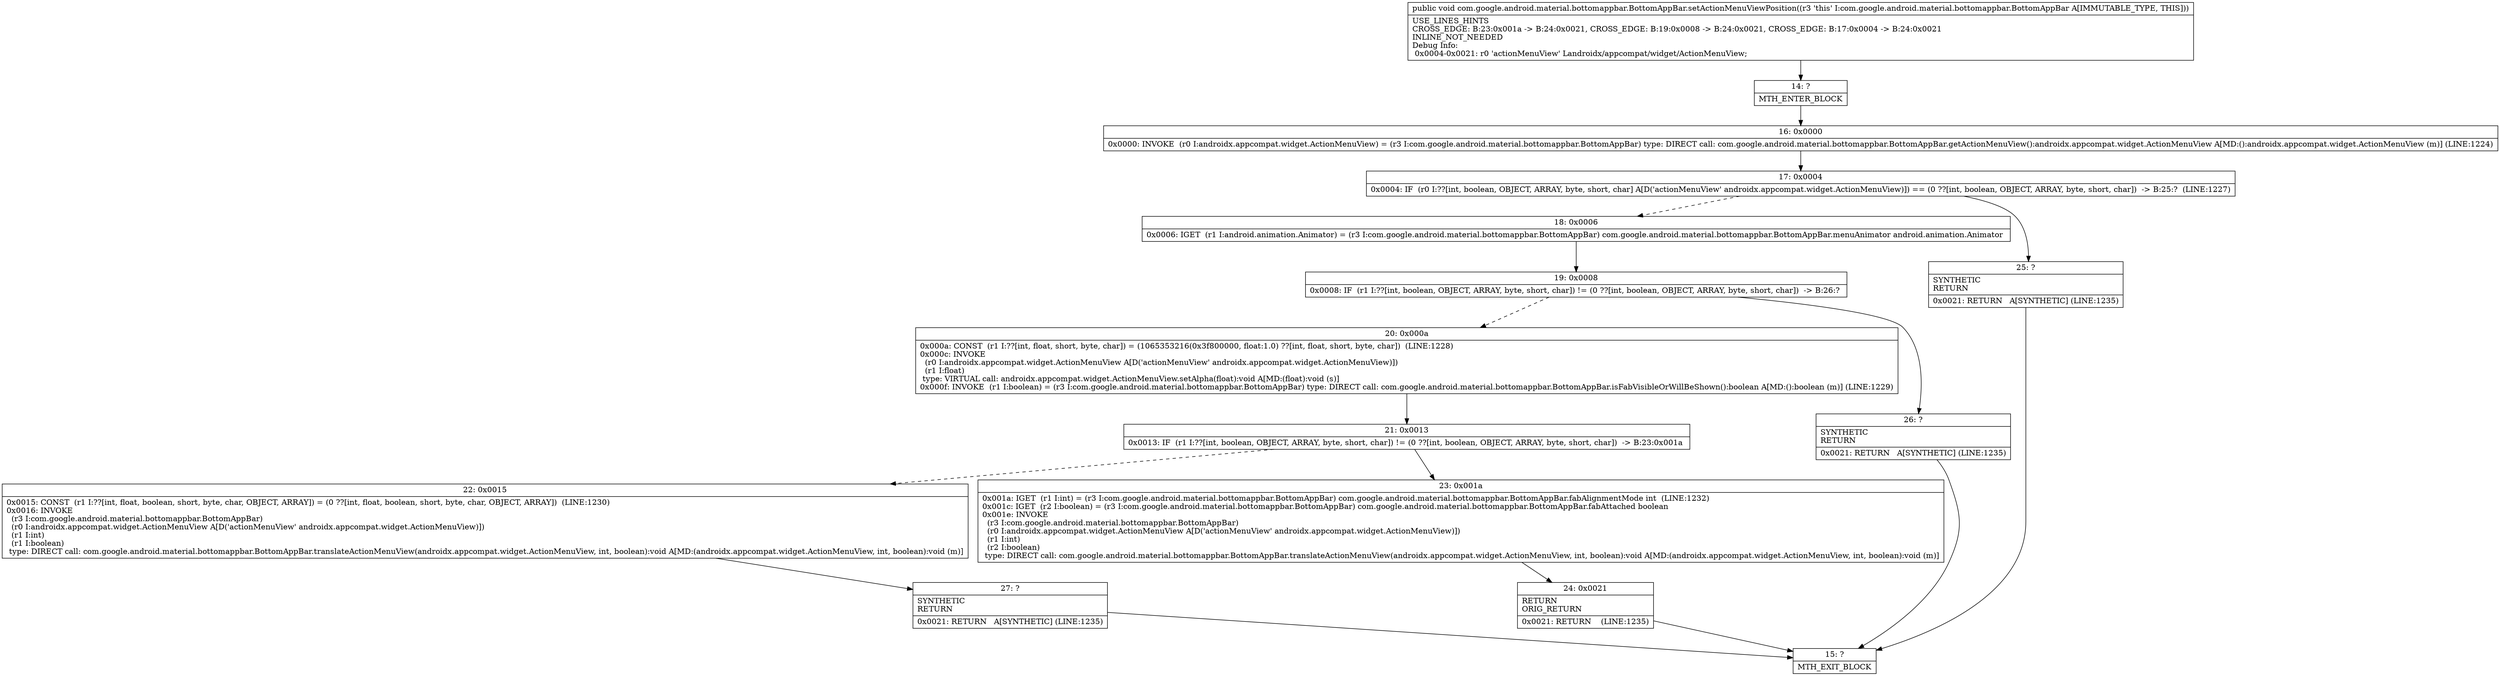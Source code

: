 digraph "CFG forcom.google.android.material.bottomappbar.BottomAppBar.setActionMenuViewPosition()V" {
Node_14 [shape=record,label="{14\:\ ?|MTH_ENTER_BLOCK\l}"];
Node_16 [shape=record,label="{16\:\ 0x0000|0x0000: INVOKE  (r0 I:androidx.appcompat.widget.ActionMenuView) = (r3 I:com.google.android.material.bottomappbar.BottomAppBar) type: DIRECT call: com.google.android.material.bottomappbar.BottomAppBar.getActionMenuView():androidx.appcompat.widget.ActionMenuView A[MD:():androidx.appcompat.widget.ActionMenuView (m)] (LINE:1224)\l}"];
Node_17 [shape=record,label="{17\:\ 0x0004|0x0004: IF  (r0 I:??[int, boolean, OBJECT, ARRAY, byte, short, char] A[D('actionMenuView' androidx.appcompat.widget.ActionMenuView)]) == (0 ??[int, boolean, OBJECT, ARRAY, byte, short, char])  \-\> B:25:?  (LINE:1227)\l}"];
Node_18 [shape=record,label="{18\:\ 0x0006|0x0006: IGET  (r1 I:android.animation.Animator) = (r3 I:com.google.android.material.bottomappbar.BottomAppBar) com.google.android.material.bottomappbar.BottomAppBar.menuAnimator android.animation.Animator \l}"];
Node_19 [shape=record,label="{19\:\ 0x0008|0x0008: IF  (r1 I:??[int, boolean, OBJECT, ARRAY, byte, short, char]) != (0 ??[int, boolean, OBJECT, ARRAY, byte, short, char])  \-\> B:26:? \l}"];
Node_20 [shape=record,label="{20\:\ 0x000a|0x000a: CONST  (r1 I:??[int, float, short, byte, char]) = (1065353216(0x3f800000, float:1.0) ??[int, float, short, byte, char])  (LINE:1228)\l0x000c: INVOKE  \l  (r0 I:androidx.appcompat.widget.ActionMenuView A[D('actionMenuView' androidx.appcompat.widget.ActionMenuView)])\l  (r1 I:float)\l type: VIRTUAL call: androidx.appcompat.widget.ActionMenuView.setAlpha(float):void A[MD:(float):void (s)]\l0x000f: INVOKE  (r1 I:boolean) = (r3 I:com.google.android.material.bottomappbar.BottomAppBar) type: DIRECT call: com.google.android.material.bottomappbar.BottomAppBar.isFabVisibleOrWillBeShown():boolean A[MD:():boolean (m)] (LINE:1229)\l}"];
Node_21 [shape=record,label="{21\:\ 0x0013|0x0013: IF  (r1 I:??[int, boolean, OBJECT, ARRAY, byte, short, char]) != (0 ??[int, boolean, OBJECT, ARRAY, byte, short, char])  \-\> B:23:0x001a \l}"];
Node_22 [shape=record,label="{22\:\ 0x0015|0x0015: CONST  (r1 I:??[int, float, boolean, short, byte, char, OBJECT, ARRAY]) = (0 ??[int, float, boolean, short, byte, char, OBJECT, ARRAY])  (LINE:1230)\l0x0016: INVOKE  \l  (r3 I:com.google.android.material.bottomappbar.BottomAppBar)\l  (r0 I:androidx.appcompat.widget.ActionMenuView A[D('actionMenuView' androidx.appcompat.widget.ActionMenuView)])\l  (r1 I:int)\l  (r1 I:boolean)\l type: DIRECT call: com.google.android.material.bottomappbar.BottomAppBar.translateActionMenuView(androidx.appcompat.widget.ActionMenuView, int, boolean):void A[MD:(androidx.appcompat.widget.ActionMenuView, int, boolean):void (m)]\l}"];
Node_27 [shape=record,label="{27\:\ ?|SYNTHETIC\lRETURN\l|0x0021: RETURN   A[SYNTHETIC] (LINE:1235)\l}"];
Node_15 [shape=record,label="{15\:\ ?|MTH_EXIT_BLOCK\l}"];
Node_23 [shape=record,label="{23\:\ 0x001a|0x001a: IGET  (r1 I:int) = (r3 I:com.google.android.material.bottomappbar.BottomAppBar) com.google.android.material.bottomappbar.BottomAppBar.fabAlignmentMode int  (LINE:1232)\l0x001c: IGET  (r2 I:boolean) = (r3 I:com.google.android.material.bottomappbar.BottomAppBar) com.google.android.material.bottomappbar.BottomAppBar.fabAttached boolean \l0x001e: INVOKE  \l  (r3 I:com.google.android.material.bottomappbar.BottomAppBar)\l  (r0 I:androidx.appcompat.widget.ActionMenuView A[D('actionMenuView' androidx.appcompat.widget.ActionMenuView)])\l  (r1 I:int)\l  (r2 I:boolean)\l type: DIRECT call: com.google.android.material.bottomappbar.BottomAppBar.translateActionMenuView(androidx.appcompat.widget.ActionMenuView, int, boolean):void A[MD:(androidx.appcompat.widget.ActionMenuView, int, boolean):void (m)]\l}"];
Node_24 [shape=record,label="{24\:\ 0x0021|RETURN\lORIG_RETURN\l|0x0021: RETURN    (LINE:1235)\l}"];
Node_26 [shape=record,label="{26\:\ ?|SYNTHETIC\lRETURN\l|0x0021: RETURN   A[SYNTHETIC] (LINE:1235)\l}"];
Node_25 [shape=record,label="{25\:\ ?|SYNTHETIC\lRETURN\l|0x0021: RETURN   A[SYNTHETIC] (LINE:1235)\l}"];
MethodNode[shape=record,label="{public void com.google.android.material.bottomappbar.BottomAppBar.setActionMenuViewPosition((r3 'this' I:com.google.android.material.bottomappbar.BottomAppBar A[IMMUTABLE_TYPE, THIS]))  | USE_LINES_HINTS\lCROSS_EDGE: B:23:0x001a \-\> B:24:0x0021, CROSS_EDGE: B:19:0x0008 \-\> B:24:0x0021, CROSS_EDGE: B:17:0x0004 \-\> B:24:0x0021\lINLINE_NOT_NEEDED\lDebug Info:\l  0x0004\-0x0021: r0 'actionMenuView' Landroidx\/appcompat\/widget\/ActionMenuView;\l}"];
MethodNode -> Node_14;Node_14 -> Node_16;
Node_16 -> Node_17;
Node_17 -> Node_18[style=dashed];
Node_17 -> Node_25;
Node_18 -> Node_19;
Node_19 -> Node_20[style=dashed];
Node_19 -> Node_26;
Node_20 -> Node_21;
Node_21 -> Node_22[style=dashed];
Node_21 -> Node_23;
Node_22 -> Node_27;
Node_27 -> Node_15;
Node_23 -> Node_24;
Node_24 -> Node_15;
Node_26 -> Node_15;
Node_25 -> Node_15;
}

